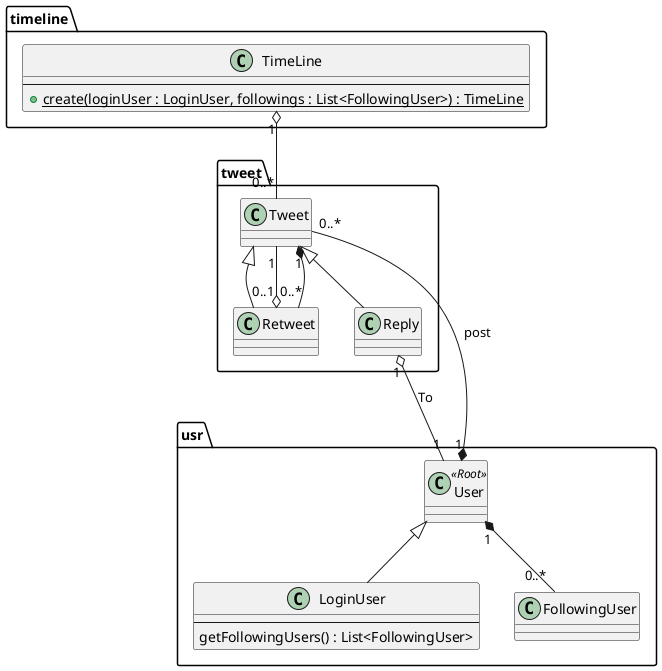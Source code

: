 @startuml

package tweet {
    class Tweet
    class Retweet
    class Reply
}

Tweet <|-- Retweet
Tweet <|-- Reply
Retweet "0..1" o-- "1" Tweet
Tweet "1" *-- "0..*" Retweet

package usr {
    class User <<Root>>
    class LoginUser {
        --
        getFollowingUsers() : List<FollowingUser>
    }

    User <|-- LoginUser

    class FollowingUser
    User "1" *-- "0..*" FollowingUser
}

User "1" *-- "0..*" Tweet : post
Reply "1" o-- "1" User : To

package timeline {
    class TimeLine {
        --
        + {static} create(loginUser : LoginUser, followings : List<FollowingUser>) : TimeLine
    }
}

TimeLine "1" o-- "0..*" Tweet



@enduml
